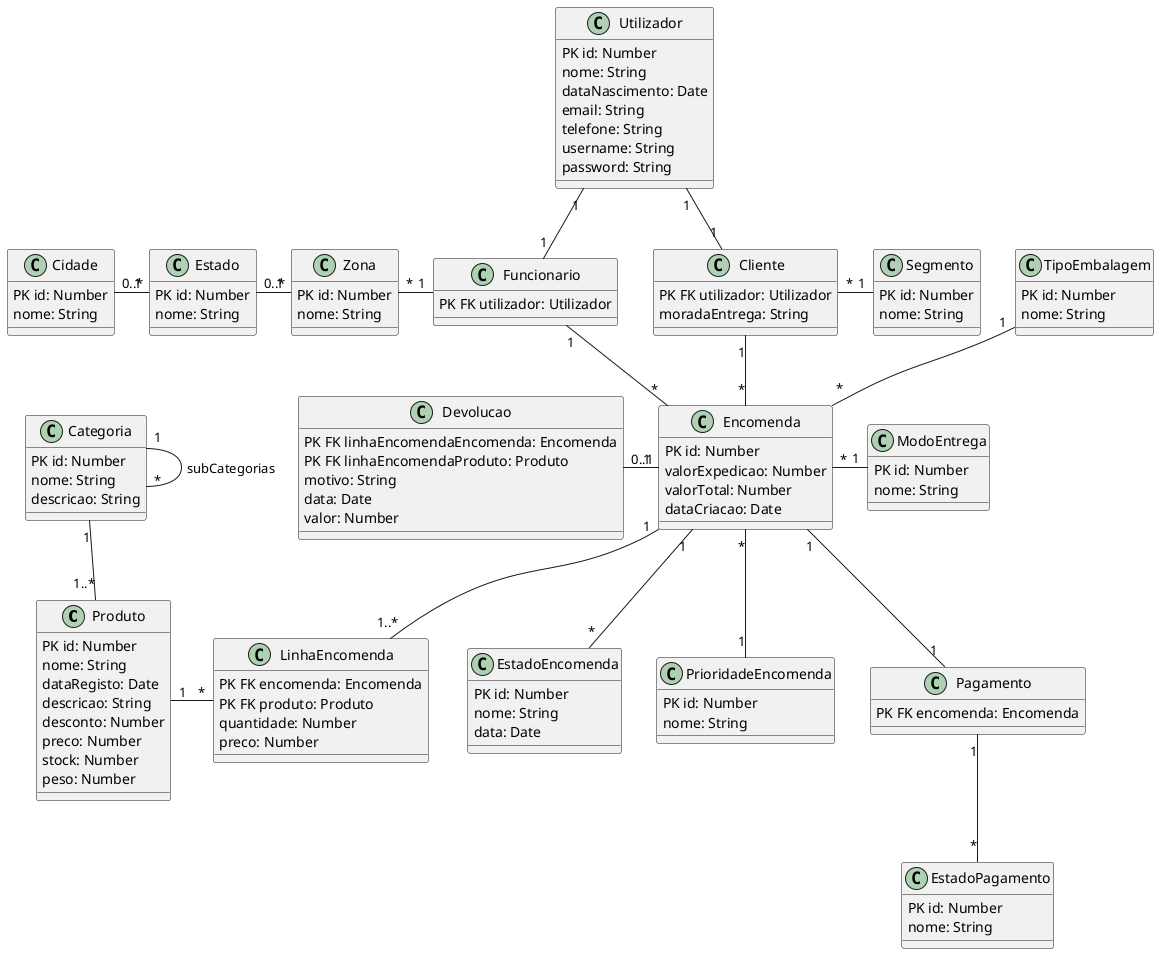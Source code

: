 @startuml
' Questões:
'  entregas parciais: entregas e linhas de entrega

class Produto {
    PK id: Number
    nome: String
    dataRegisto: Date
    descricao: String
    ' 10% de desconto em informática? ou iPhone 14 com desconto?
    desconto: Number
    preco: Number
    stock: Number
    peso: Number
}

class Categoria {
    PK id: Number
    nome: String
    descricao: String
}

class Utilizador {
    PK id: Number
    nome: String
    dataNascimento: Date
    email: String
    telefone: String
    username: String
    password: String
    ' Contactos?
    '  1) email e telefone (2 contactos)
    '  2) email1, email2, telefone1, telefone2, batata1, ... (n contactos)   
}

class Cliente {
    PK FK utilizador: Utilizador
    moradaEntrega: String
}

class Funcionario {
    ' Gestor ou Diretor Comercial. Separar em duas?
    PK FK utilizador: Utilizador
}

class Encomenda {
    PK id: Number
    ' valorExpedição e/ou valorTotal?
    valorExpedicao: Number
    valorTotal: Number
    dataCriacao: Date
}

class LinhaEncomenda {
    PK FK encomenda: Encomenda
    PK FK produto: Produto
    quantidade: Number
    ' No caso do preço do produto mudar, o preço da linha de encomenda não deve ser alterado
    preco: Number
}

class EstadoEncomenda {
    ' Aberto, Aceite, Cancelado
    PK id: Number
    nome: String
    data: Date
}

class Segmento {
    PK id: Number
    nome: String
}

class PrioridadeEncomenda {
    PK id: Number
    nome: String
}

class ModoEntrega {
    PK id: Number
    nome: String
}

class Devolucao {
    PK FK linhaEncomendaEncomenda: Encomenda
    PK FK linhaEncomendaProduto: Produto
    motivo: String
    data: Date
    valor: Number
}

class Pagamento {
    PK FK encomenda: Encomenda
}

class EstadoPagamento {
    PK id: Number
    nome: String
}

class TipoEmbalagem {
    PK id: Number
    nome: String
}

class Zona {
    PK id: Number
    nome: String
}

class Estado {
    PK id: Number
    nome: String
}

class Cidade {
    PK id: Number
    nome: String
}

Cidade "0..*" - "1" Estado
Estado "0..*" - "1" Zona
Zona "*" - "1" Funcionario

Categoria "1" -- "*" Categoria : subCategorias

Encomenda "1" -- "1..*" LinhaEncomenda
Produto "1" - "*" LinhaEncomenda

Categoria "1" -- "1..*" Produto

Devolucao "0..1" - "1" Encomenda
TipoEmbalagem "1" -- "*" Encomenda

Utilizador "1" -- "1" Funcionario
Utilizador "1" -- "1" Cliente

Funcionario "1" -- "*" Encomenda
Cliente "1" -- "*" Encomenda

Encomenda "1" -- "*" EstadoEncomenda
Encomenda "*" -- "1" PrioridadeEncomenda
Encomenda "1" -- "1" Pagamento
Pagamento "1" -- "*" EstadoPagamento
Encomenda "*" - "1" ModoEntrega

Cliente "*" - "1" Segmento

@enduml